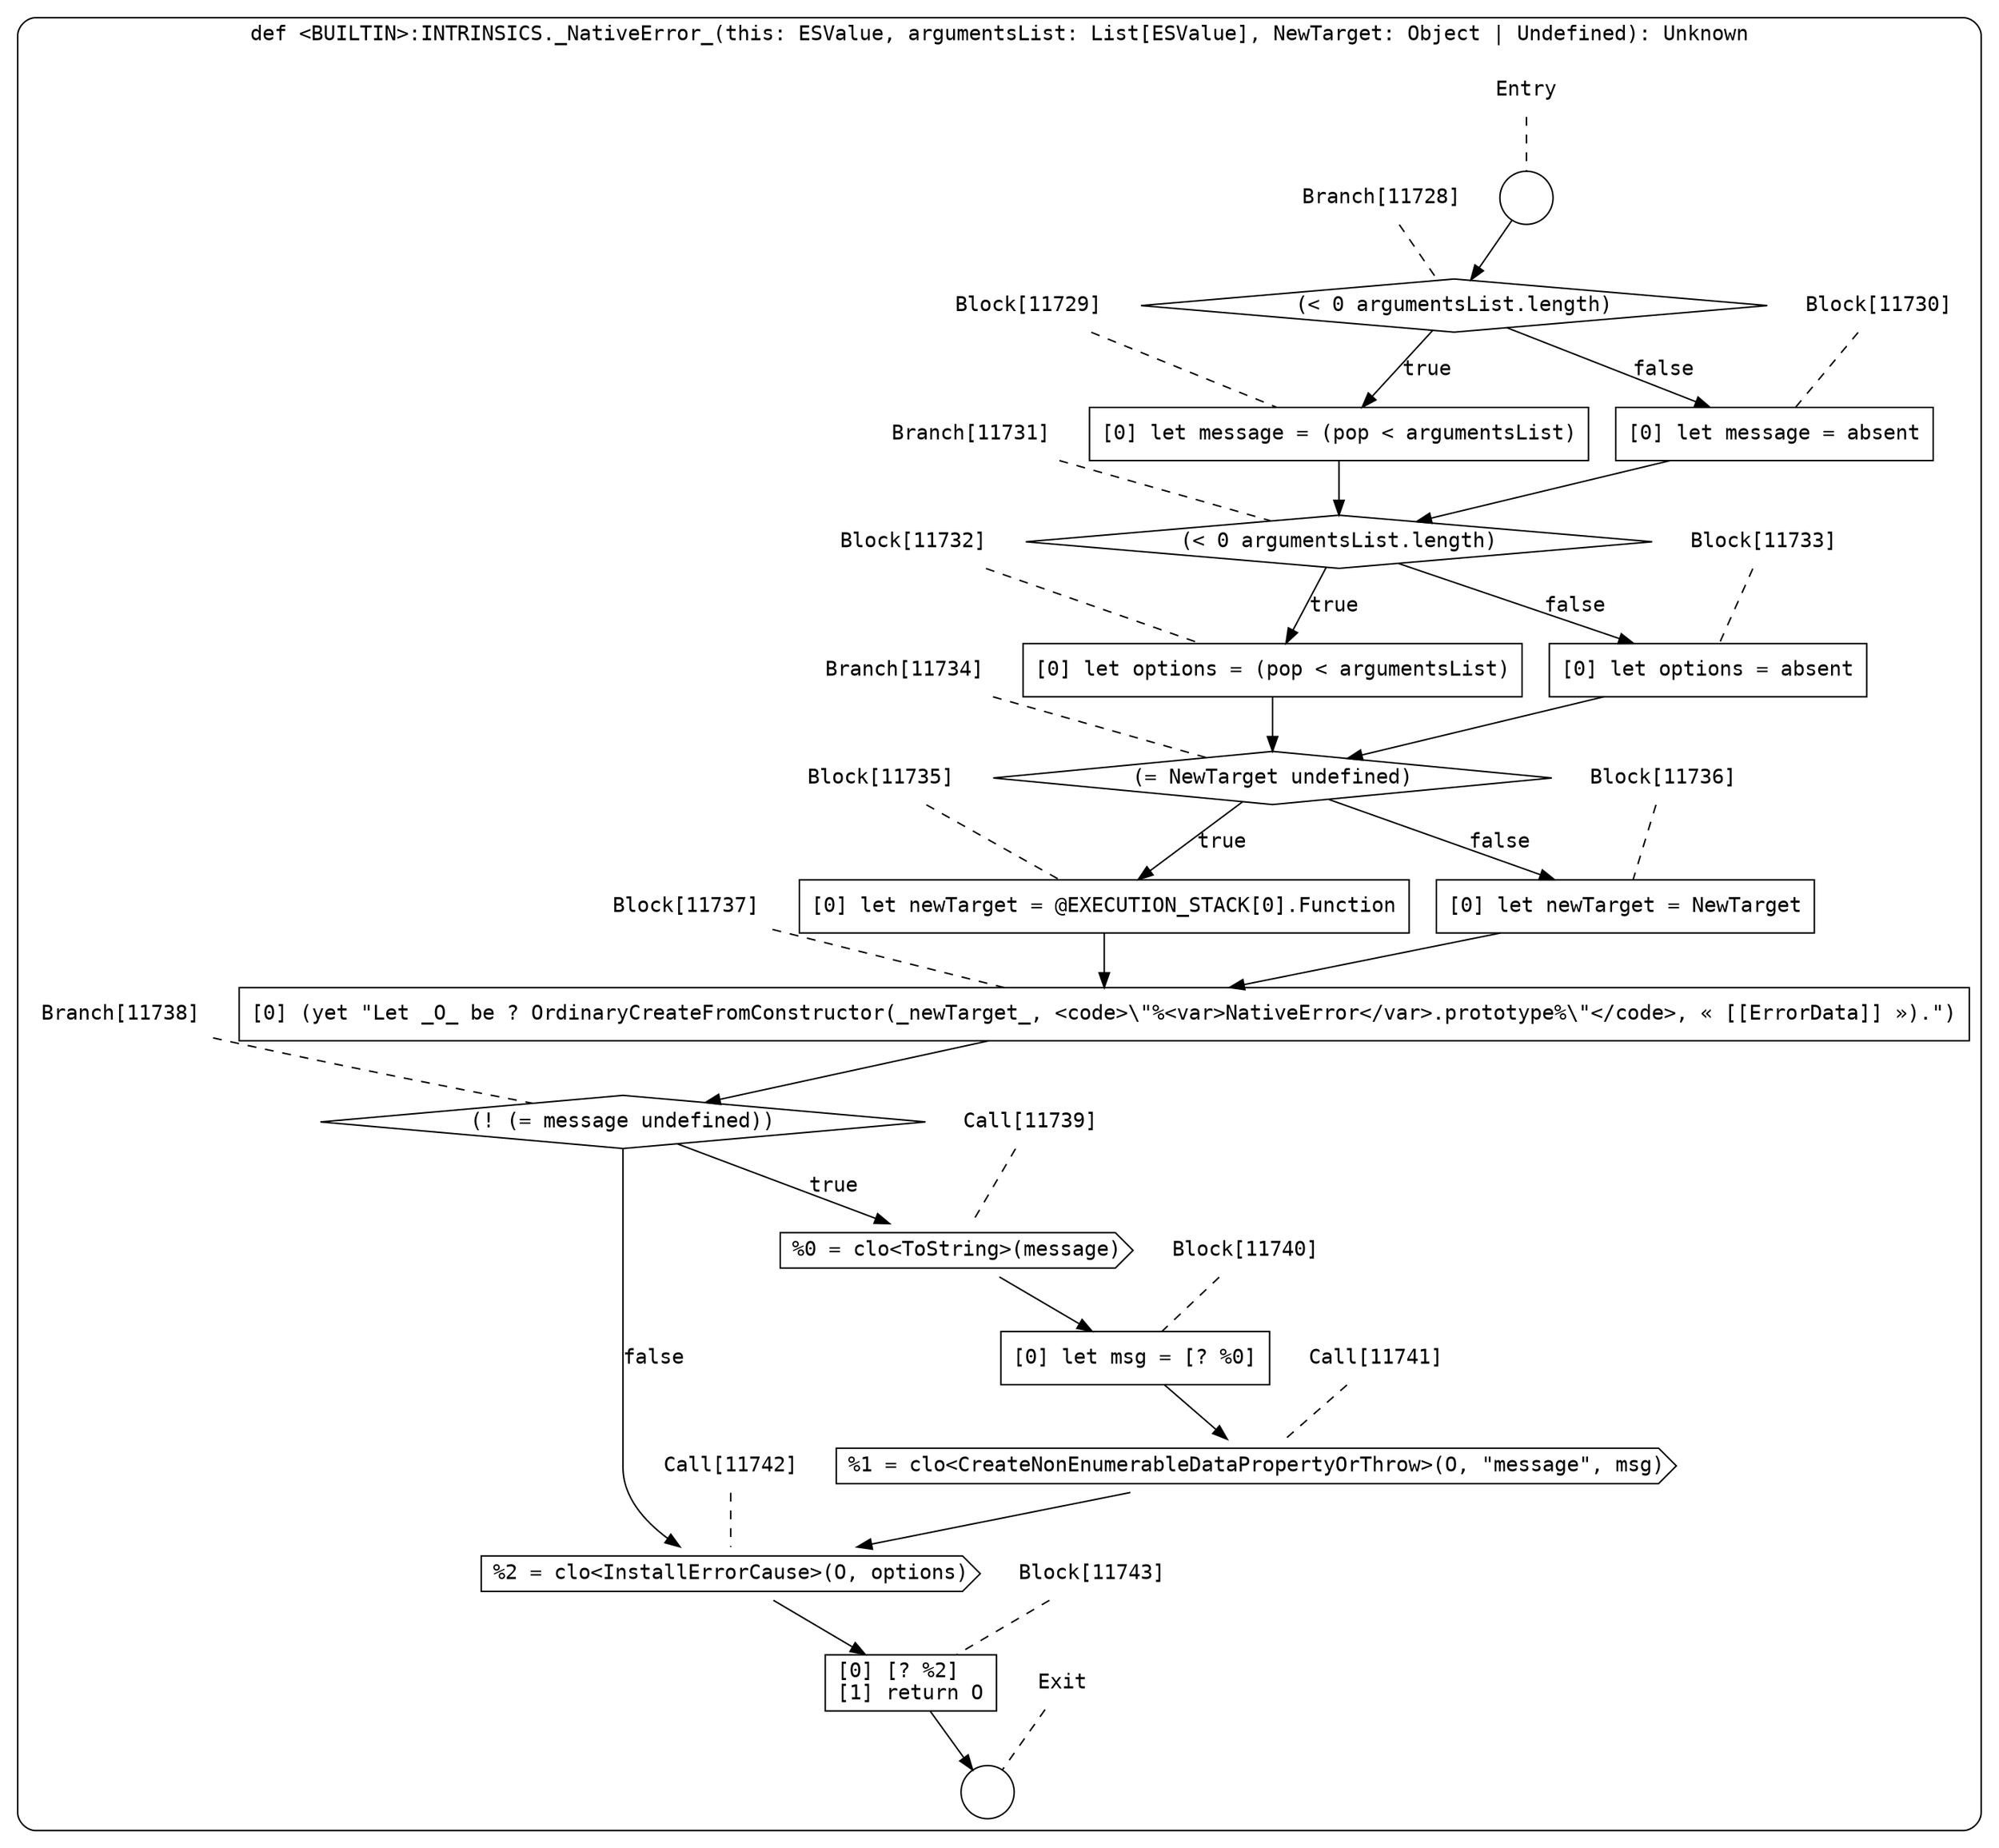 digraph {
  graph [fontname = "Consolas"]
  node [fontname = "Consolas"]
  edge [fontname = "Consolas"]
  subgraph cluster2055 {
    label = "def <BUILTIN>:INTRINSICS._NativeError_(this: ESValue, argumentsList: List[ESValue], NewTarget: Object | Undefined): Unknown"
    style = rounded
    cluster2055_entry_name [shape=none, label=<<font color="black">Entry</font>>]
    cluster2055_entry_name -> cluster2055_entry [arrowhead=none, color="black", style=dashed]
    cluster2055_entry [shape=circle label=" " color="black" fillcolor="white" style=filled]
    cluster2055_entry -> node11728 [color="black"]
    cluster2055_exit_name [shape=none, label=<<font color="black">Exit</font>>]
    cluster2055_exit_name -> cluster2055_exit [arrowhead=none, color="black", style=dashed]
    cluster2055_exit [shape=circle label=" " color="black" fillcolor="white" style=filled]
    node11728_name [shape=none, label=<<font color="black">Branch[11728]</font>>]
    node11728_name -> node11728 [arrowhead=none, color="black", style=dashed]
    node11728 [shape=diamond, label=<<font color="black">(&lt; 0 argumentsList.length)</font>> color="black" fillcolor="white", style=filled]
    node11728 -> node11729 [label=<<font color="black">true</font>> color="black"]
    node11728 -> node11730 [label=<<font color="black">false</font>> color="black"]
    node11729_name [shape=none, label=<<font color="black">Block[11729]</font>>]
    node11729_name -> node11729 [arrowhead=none, color="black", style=dashed]
    node11729 [shape=box, label=<<font color="black">[0] let message = (pop &lt; argumentsList)<BR ALIGN="LEFT"/></font>> color="black" fillcolor="white", style=filled]
    node11729 -> node11731 [color="black"]
    node11730_name [shape=none, label=<<font color="black">Block[11730]</font>>]
    node11730_name -> node11730 [arrowhead=none, color="black", style=dashed]
    node11730 [shape=box, label=<<font color="black">[0] let message = absent<BR ALIGN="LEFT"/></font>> color="black" fillcolor="white", style=filled]
    node11730 -> node11731 [color="black"]
    node11731_name [shape=none, label=<<font color="black">Branch[11731]</font>>]
    node11731_name -> node11731 [arrowhead=none, color="black", style=dashed]
    node11731 [shape=diamond, label=<<font color="black">(&lt; 0 argumentsList.length)</font>> color="black" fillcolor="white", style=filled]
    node11731 -> node11732 [label=<<font color="black">true</font>> color="black"]
    node11731 -> node11733 [label=<<font color="black">false</font>> color="black"]
    node11732_name [shape=none, label=<<font color="black">Block[11732]</font>>]
    node11732_name -> node11732 [arrowhead=none, color="black", style=dashed]
    node11732 [shape=box, label=<<font color="black">[0] let options = (pop &lt; argumentsList)<BR ALIGN="LEFT"/></font>> color="black" fillcolor="white", style=filled]
    node11732 -> node11734 [color="black"]
    node11733_name [shape=none, label=<<font color="black">Block[11733]</font>>]
    node11733_name -> node11733 [arrowhead=none, color="black", style=dashed]
    node11733 [shape=box, label=<<font color="black">[0] let options = absent<BR ALIGN="LEFT"/></font>> color="black" fillcolor="white", style=filled]
    node11733 -> node11734 [color="black"]
    node11734_name [shape=none, label=<<font color="black">Branch[11734]</font>>]
    node11734_name -> node11734 [arrowhead=none, color="black", style=dashed]
    node11734 [shape=diamond, label=<<font color="black">(= NewTarget undefined)</font>> color="black" fillcolor="white", style=filled]
    node11734 -> node11735 [label=<<font color="black">true</font>> color="black"]
    node11734 -> node11736 [label=<<font color="black">false</font>> color="black"]
    node11735_name [shape=none, label=<<font color="black">Block[11735]</font>>]
    node11735_name -> node11735 [arrowhead=none, color="black", style=dashed]
    node11735 [shape=box, label=<<font color="black">[0] let newTarget = @EXECUTION_STACK[0].Function<BR ALIGN="LEFT"/></font>> color="black" fillcolor="white", style=filled]
    node11735 -> node11737 [color="black"]
    node11736_name [shape=none, label=<<font color="black">Block[11736]</font>>]
    node11736_name -> node11736 [arrowhead=none, color="black", style=dashed]
    node11736 [shape=box, label=<<font color="black">[0] let newTarget = NewTarget<BR ALIGN="LEFT"/></font>> color="black" fillcolor="white", style=filled]
    node11736 -> node11737 [color="black"]
    node11737_name [shape=none, label=<<font color="black">Block[11737]</font>>]
    node11737_name -> node11737 [arrowhead=none, color="black", style=dashed]
    node11737 [shape=box, label=<<font color="black">[0] (yet &quot;Let _O_ be ? OrdinaryCreateFromConstructor(_newTarget_, &lt;code&gt;\&quot;%&lt;var&gt;NativeError&lt;/var&gt;.prototype%\&quot;&lt;/code&gt;, &laquo; [[ErrorData]] &raquo;).&quot;)<BR ALIGN="LEFT"/></font>> color="black" fillcolor="white", style=filled]
    node11737 -> node11738 [color="black"]
    node11738_name [shape=none, label=<<font color="black">Branch[11738]</font>>]
    node11738_name -> node11738 [arrowhead=none, color="black", style=dashed]
    node11738 [shape=diamond, label=<<font color="black">(! (= message undefined))</font>> color="black" fillcolor="white", style=filled]
    node11738 -> node11739 [label=<<font color="black">true</font>> color="black"]
    node11738 -> node11742 [label=<<font color="black">false</font>> color="black"]
    node11739_name [shape=none, label=<<font color="black">Call[11739]</font>>]
    node11739_name -> node11739 [arrowhead=none, color="black", style=dashed]
    node11739 [shape=cds, label=<<font color="black">%0 = clo&lt;ToString&gt;(message)</font>> color="black" fillcolor="white", style=filled]
    node11739 -> node11740 [color="black"]
    node11742_name [shape=none, label=<<font color="black">Call[11742]</font>>]
    node11742_name -> node11742 [arrowhead=none, color="black", style=dashed]
    node11742 [shape=cds, label=<<font color="black">%2 = clo&lt;InstallErrorCause&gt;(O, options)</font>> color="black" fillcolor="white", style=filled]
    node11742 -> node11743 [color="black"]
    node11740_name [shape=none, label=<<font color="black">Block[11740]</font>>]
    node11740_name -> node11740 [arrowhead=none, color="black", style=dashed]
    node11740 [shape=box, label=<<font color="black">[0] let msg = [? %0]<BR ALIGN="LEFT"/></font>> color="black" fillcolor="white", style=filled]
    node11740 -> node11741 [color="black"]
    node11743_name [shape=none, label=<<font color="black">Block[11743]</font>>]
    node11743_name -> node11743 [arrowhead=none, color="black", style=dashed]
    node11743 [shape=box, label=<<font color="black">[0] [? %2]<BR ALIGN="LEFT"/>[1] return O<BR ALIGN="LEFT"/></font>> color="black" fillcolor="white", style=filled]
    node11743 -> cluster2055_exit [color="black"]
    node11741_name [shape=none, label=<<font color="black">Call[11741]</font>>]
    node11741_name -> node11741 [arrowhead=none, color="black", style=dashed]
    node11741 [shape=cds, label=<<font color="black">%1 = clo&lt;CreateNonEnumerableDataPropertyOrThrow&gt;(O, &quot;message&quot;, msg)</font>> color="black" fillcolor="white", style=filled]
    node11741 -> node11742 [color="black"]
  }
}